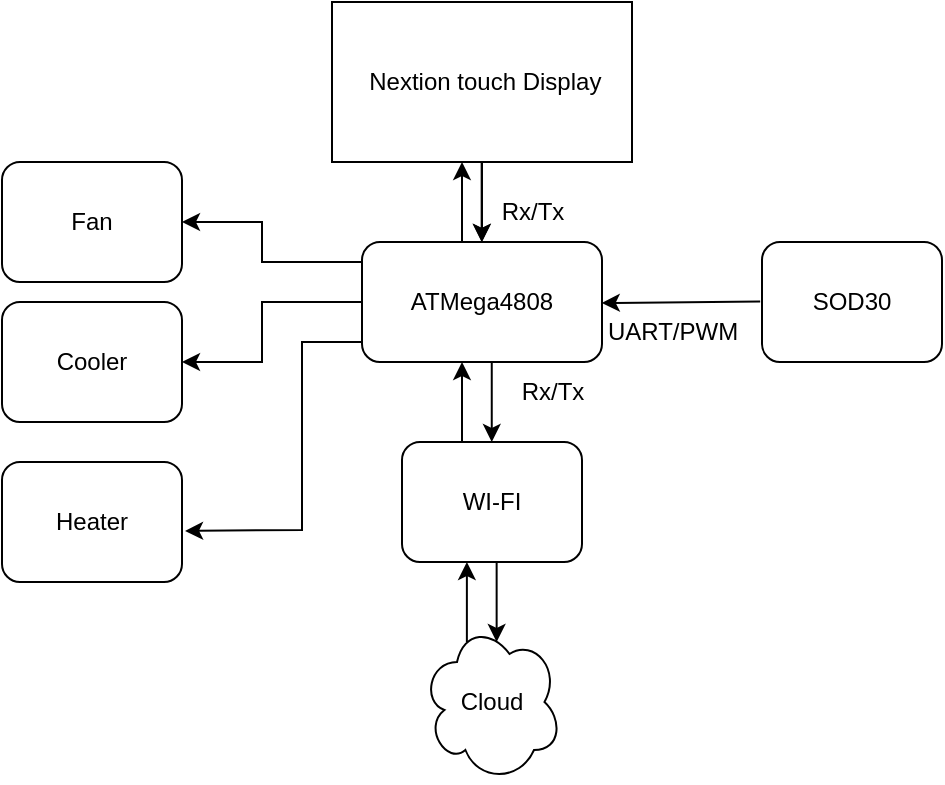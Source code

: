 <mxfile version="21.1.4" type="device">
  <diagram id="JssvWN89E4UZlM1hKAg1" name="Page-1">
    <mxGraphModel dx="989" dy="549" grid="1" gridSize="10" guides="1" tooltips="1" connect="1" arrows="1" fold="1" page="1" pageScale="1" pageWidth="850" pageHeight="1100" math="0" shadow="0">
      <root>
        <mxCell id="0" />
        <mxCell id="1" parent="0" />
        <mxCell id="rIFNf6sot4xGJ_cOGgmm-1" value="ATMega4808" style="rounded=1;whiteSpace=wrap;html=1;" parent="1" vertex="1">
          <mxGeometry x="330" y="280" width="120" height="60" as="geometry" />
        </mxCell>
        <mxCell id="5al8twwwPSpBI_dk1By6-3" value="" style="edgeStyle=orthogonalEdgeStyle;rounded=0;orthogonalLoop=1;jettySize=auto;html=1;" parent="1" source="rIFNf6sot4xGJ_cOGgmm-2" target="rIFNf6sot4xGJ_cOGgmm-1" edge="1">
          <mxGeometry relative="1" as="geometry" />
        </mxCell>
        <mxCell id="rIFNf6sot4xGJ_cOGgmm-2" value="&amp;nbsp;Nextion touch Display" style="rounded=0;whiteSpace=wrap;html=1;" parent="1" vertex="1">
          <mxGeometry x="315" y="160" width="150" height="80" as="geometry" />
        </mxCell>
        <mxCell id="rIFNf6sot4xGJ_cOGgmm-3" value="" style="endArrow=classic;html=1;rounded=0;" parent="1" edge="1">
          <mxGeometry width="50" height="50" relative="1" as="geometry">
            <mxPoint x="380" y="280" as="sourcePoint" />
            <mxPoint x="380" y="240" as="targetPoint" />
          </mxGeometry>
        </mxCell>
        <mxCell id="rIFNf6sot4xGJ_cOGgmm-4" value="" style="endArrow=classic;html=1;rounded=0;" parent="1" edge="1">
          <mxGeometry width="50" height="50" relative="1" as="geometry">
            <mxPoint x="389.83" y="240" as="sourcePoint" />
            <mxPoint x="389.83" y="280" as="targetPoint" />
          </mxGeometry>
        </mxCell>
        <mxCell id="rIFNf6sot4xGJ_cOGgmm-5" value="Rx/Tx" style="text;html=1;align=center;verticalAlign=middle;resizable=0;points=[];autosize=1;strokeColor=none;fillColor=none;" parent="1" vertex="1">
          <mxGeometry x="390" y="250" width="50" height="30" as="geometry" />
        </mxCell>
        <mxCell id="rIFNf6sot4xGJ_cOGgmm-9" value="Fan" style="rounded=1;whiteSpace=wrap;html=1;" parent="1" vertex="1">
          <mxGeometry x="150" y="240" width="90" height="60" as="geometry" />
        </mxCell>
        <mxCell id="rIFNf6sot4xGJ_cOGgmm-10" value="" style="endArrow=classic;html=1;rounded=0;entryX=1;entryY=0.5;entryDx=0;entryDy=0;" parent="1" target="rIFNf6sot4xGJ_cOGgmm-9" edge="1">
          <mxGeometry width="50" height="50" relative="1" as="geometry">
            <mxPoint x="330" y="290.0" as="sourcePoint" />
            <mxPoint x="280" y="290.29" as="targetPoint" />
            <Array as="points">
              <mxPoint x="280" y="290" />
              <mxPoint x="280" y="270" />
            </Array>
          </mxGeometry>
        </mxCell>
        <mxCell id="rIFNf6sot4xGJ_cOGgmm-11" value="Cooler" style="rounded=1;whiteSpace=wrap;html=1;" parent="1" vertex="1">
          <mxGeometry x="150" y="310" width="90" height="60" as="geometry" />
        </mxCell>
        <mxCell id="rIFNf6sot4xGJ_cOGgmm-12" value="Heater" style="rounded=1;whiteSpace=wrap;html=1;" parent="1" vertex="1">
          <mxGeometry x="150" y="390" width="90" height="60" as="geometry" />
        </mxCell>
        <mxCell id="rIFNf6sot4xGJ_cOGgmm-13" value="" style="endArrow=classic;html=1;rounded=0;entryX=1;entryY=0.5;entryDx=0;entryDy=0;" parent="1" target="rIFNf6sot4xGJ_cOGgmm-11" edge="1">
          <mxGeometry width="50" height="50" relative="1" as="geometry">
            <mxPoint x="330" y="310.0" as="sourcePoint" />
            <mxPoint x="240" y="290" as="targetPoint" />
            <Array as="points">
              <mxPoint x="280" y="310" />
              <mxPoint x="280" y="340" />
            </Array>
          </mxGeometry>
        </mxCell>
        <mxCell id="rIFNf6sot4xGJ_cOGgmm-15" value="" style="endArrow=classic;html=1;rounded=0;entryX=1.017;entryY=0.574;entryDx=0;entryDy=0;entryPerimeter=0;" parent="1" target="rIFNf6sot4xGJ_cOGgmm-12" edge="1">
          <mxGeometry width="50" height="50" relative="1" as="geometry">
            <mxPoint x="330" y="330.0" as="sourcePoint" />
            <mxPoint x="240" y="360" as="targetPoint" />
            <Array as="points">
              <mxPoint x="300" y="330" />
              <mxPoint x="300" y="424" />
            </Array>
          </mxGeometry>
        </mxCell>
        <mxCell id="rIFNf6sot4xGJ_cOGgmm-19" value="SOD30" style="rounded=1;whiteSpace=wrap;html=1;" parent="1" vertex="1">
          <mxGeometry x="530" y="280" width="90" height="60" as="geometry" />
        </mxCell>
        <mxCell id="rIFNf6sot4xGJ_cOGgmm-25" value="UART/PWM" style="text;html=1;align=center;verticalAlign=middle;resizable=0;points=[];autosize=1;strokeColor=none;fillColor=none;" parent="1" vertex="1">
          <mxGeometry x="440" y="310" width="90" height="30" as="geometry" />
        </mxCell>
        <mxCell id="5al8twwwPSpBI_dk1By6-2" value="WI-FI" style="rounded=1;whiteSpace=wrap;html=1;" parent="1" vertex="1">
          <mxGeometry x="350" y="380" width="90" height="60" as="geometry" />
        </mxCell>
        <mxCell id="5al8twwwPSpBI_dk1By6-6" value="" style="endArrow=classic;html=1;rounded=0;" parent="1" edge="1">
          <mxGeometry width="50" height="50" relative="1" as="geometry">
            <mxPoint x="380" y="380" as="sourcePoint" />
            <mxPoint x="380" y="340" as="targetPoint" />
          </mxGeometry>
        </mxCell>
        <mxCell id="5al8twwwPSpBI_dk1By6-7" value="" style="endArrow=classic;html=1;rounded=0;" parent="1" edge="1">
          <mxGeometry width="50" height="50" relative="1" as="geometry">
            <mxPoint x="394.88" y="340" as="sourcePoint" />
            <mxPoint x="394.88" y="380" as="targetPoint" />
          </mxGeometry>
        </mxCell>
        <mxCell id="5al8twwwPSpBI_dk1By6-8" value="Rx/Tx" style="text;html=1;align=center;verticalAlign=middle;resizable=0;points=[];autosize=1;strokeColor=none;fillColor=none;" parent="1" vertex="1">
          <mxGeometry x="400" y="340" width="50" height="30" as="geometry" />
        </mxCell>
        <mxCell id="5al8twwwPSpBI_dk1By6-9" value="" style="endArrow=classic;html=1;rounded=0;" parent="1" edge="1">
          <mxGeometry width="50" height="50" relative="1" as="geometry">
            <mxPoint x="382.44" y="480" as="sourcePoint" />
            <mxPoint x="382.44" y="440" as="targetPoint" />
          </mxGeometry>
        </mxCell>
        <mxCell id="5al8twwwPSpBI_dk1By6-10" value="" style="endArrow=classic;html=1;rounded=0;" parent="1" edge="1">
          <mxGeometry width="50" height="50" relative="1" as="geometry">
            <mxPoint x="397.32" y="440" as="sourcePoint" />
            <mxPoint x="397.32" y="480" as="targetPoint" />
          </mxGeometry>
        </mxCell>
        <mxCell id="5al8twwwPSpBI_dk1By6-12" value="Cloud" style="ellipse;shape=cloud;whiteSpace=wrap;html=1;" parent="1" vertex="1">
          <mxGeometry x="360" y="470" width="70" height="80" as="geometry" />
        </mxCell>
        <mxCell id="5al8twwwPSpBI_dk1By6-13" value="" style="endArrow=classic;html=1;rounded=0;exitX=0.99;exitY=-0.01;exitDx=0;exitDy=0;exitPerimeter=0;entryX=0.11;entryY=0.017;entryDx=0;entryDy=0;entryPerimeter=0;" parent="1" source="rIFNf6sot4xGJ_cOGgmm-25" target="rIFNf6sot4xGJ_cOGgmm-25" edge="1">
          <mxGeometry width="50" height="50" relative="1" as="geometry">
            <mxPoint x="490" y="290" as="sourcePoint" />
            <mxPoint x="490" y="330" as="targetPoint" />
          </mxGeometry>
        </mxCell>
      </root>
    </mxGraphModel>
  </diagram>
</mxfile>
